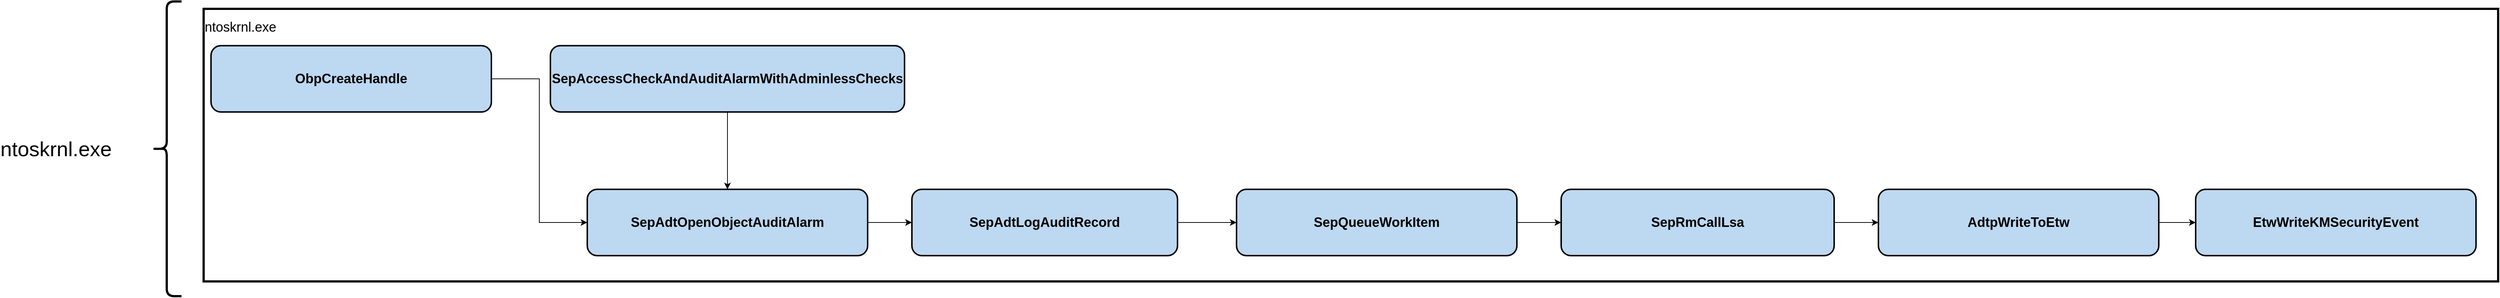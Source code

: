 <mxfile version="20.4.2" type="google"><diagram id="poxlj-P_RgxLfPWP54-z" name="Page-1"><mxGraphModel grid="1" page="1" gridSize="10" guides="1" tooltips="1" connect="1" arrows="1" fold="1" pageScale="1" pageWidth="850" pageHeight="1100" math="0" shadow="0"><root><mxCell id="0"/><mxCell id="1" parent="0"/><mxCell id="iHmKDGYMBK2WBkKhGLGF-6" value="&lt;span style=&quot;font-size: 28px;&quot;&gt;ntoskrnl.exe&lt;/span&gt;" style="text;html=1;strokeColor=none;fillColor=none;align=center;verticalAlign=middle;whiteSpace=wrap;rounded=0;" vertex="1" parent="1"><mxGeometry x="540" y="685" width="60" height="30" as="geometry"/></mxCell><mxCell id="iHmKDGYMBK2WBkKhGLGF-7" value="" style="shape=curlyBracket;whiteSpace=wrap;html=1;rounded=1;fontSize=20;strokeWidth=3;" vertex="1" parent="1"><mxGeometry x="700" y="500" width="40" height="400" as="geometry"/></mxCell><mxCell id="iHmKDGYMBK2WBkKhGLGF-8" value="" style="rounded=0;whiteSpace=wrap;html=1;fontSize=20;strokeWidth=3;" vertex="1" parent="1"><mxGeometry x="770" y="510" width="3110" height="370" as="geometry"/></mxCell><mxCell id="iHmKDGYMBK2WBkKhGLGF-9" value="&lt;font style=&quot;font-size: 18px;&quot;&gt;ntoskrnl.exe&lt;/font&gt;" style="text;html=1;strokeColor=none;fillColor=none;align=center;verticalAlign=middle;whiteSpace=wrap;rounded=0;" vertex="1" parent="1"><mxGeometry x="790" y="520" width="60" height="30" as="geometry"/></mxCell><mxCell id="iHmKDGYMBK2WBkKhGLGF-26" style="edgeStyle=orthogonalEdgeStyle;rounded=0;orthogonalLoop=1;jettySize=auto;html=1;entryX=0;entryY=0.5;entryDx=0;entryDy=0;" edge="1" parent="1" source="iHmKDGYMBK2WBkKhGLGF-11" target="iHmKDGYMBK2WBkKhGLGF-25"><mxGeometry relative="1" as="geometry"/></mxCell><mxCell id="iHmKDGYMBK2WBkKhGLGF-11" value="&lt;b&gt;SepRmCallLsa&lt;/b&gt;" style="rounded=1;whiteSpace=wrap;html=1;fontSize=18;strokeWidth=2;fillColor=#BDD8F1;" vertex="1" parent="1"><mxGeometry x="2610" y="755" width="370" height="90" as="geometry"/></mxCell><mxCell id="iHmKDGYMBK2WBkKhGLGF-12" style="edgeStyle=orthogonalEdgeStyle;rounded=0;orthogonalLoop=1;jettySize=auto;html=1;entryX=0;entryY=0.5;entryDx=0;entryDy=0;" edge="1" parent="1" source="iHmKDGYMBK2WBkKhGLGF-13" target="iHmKDGYMBK2WBkKhGLGF-11"><mxGeometry relative="1" as="geometry"/></mxCell><mxCell id="iHmKDGYMBK2WBkKhGLGF-13" value="&lt;b&gt;SepQueueWorkItem&lt;/b&gt;" style="rounded=1;whiteSpace=wrap;html=1;fontSize=18;strokeWidth=2;fillColor=#BDD8F1;" vertex="1" parent="1"><mxGeometry x="2170" y="755" width="380" height="90" as="geometry"/></mxCell><mxCell id="iHmKDGYMBK2WBkKhGLGF-14" style="edgeStyle=orthogonalEdgeStyle;rounded=0;orthogonalLoop=1;jettySize=auto;html=1;entryX=0;entryY=0.5;entryDx=0;entryDy=0;" edge="1" parent="1" source="iHmKDGYMBK2WBkKhGLGF-15" target="iHmKDGYMBK2WBkKhGLGF-24"><mxGeometry relative="1" as="geometry"/></mxCell><mxCell id="iHmKDGYMBK2WBkKhGLGF-15" value="&lt;b&gt;SepAdtOpenObjectAuditAlarm&lt;/b&gt;" style="rounded=1;whiteSpace=wrap;html=1;fontSize=18;strokeWidth=2;fillColor=#BDD8F1;" vertex="1" parent="1"><mxGeometry x="1290" y="755" width="380" height="90" as="geometry"/></mxCell><mxCell id="iHmKDGYMBK2WBkKhGLGF-16" style="edgeStyle=orthogonalEdgeStyle;rounded=0;orthogonalLoop=1;jettySize=auto;html=1;exitX=1;exitY=0.5;exitDx=0;exitDy=0;entryX=0;entryY=0.5;entryDx=0;entryDy=0;" edge="1" parent="1" source="iHmKDGYMBK2WBkKhGLGF-17" target="iHmKDGYMBK2WBkKhGLGF-15"><mxGeometry relative="1" as="geometry"/></mxCell><mxCell id="iHmKDGYMBK2WBkKhGLGF-17" value="&lt;b&gt;ObpCreateHandle&lt;/b&gt;" style="rounded=1;whiteSpace=wrap;html=1;fontSize=18;strokeWidth=2;fillColor=#BDD8F1;" vertex="1" parent="1"><mxGeometry x="780" y="560" width="380" height="90" as="geometry"/></mxCell><mxCell id="iHmKDGYMBK2WBkKhGLGF-23" style="edgeStyle=orthogonalEdgeStyle;rounded=0;orthogonalLoop=1;jettySize=auto;html=1;entryX=0;entryY=0.5;entryDx=0;entryDy=0;" edge="1" parent="1" source="iHmKDGYMBK2WBkKhGLGF-24" target="iHmKDGYMBK2WBkKhGLGF-13"><mxGeometry relative="1" as="geometry"/></mxCell><mxCell id="iHmKDGYMBK2WBkKhGLGF-24" value="&lt;b&gt;SepAdtLogAuditRecord&lt;/b&gt;" style="rounded=1;whiteSpace=wrap;html=1;fontSize=18;strokeWidth=2;fillColor=#BDD8F1;" vertex="1" parent="1"><mxGeometry x="1730" y="755" width="360" height="90" as="geometry"/></mxCell><mxCell id="iHmKDGYMBK2WBkKhGLGF-28" style="edgeStyle=orthogonalEdgeStyle;rounded=0;orthogonalLoop=1;jettySize=auto;html=1;entryX=0;entryY=0.5;entryDx=0;entryDy=0;" edge="1" parent="1" source="iHmKDGYMBK2WBkKhGLGF-25" target="iHmKDGYMBK2WBkKhGLGF-27"><mxGeometry relative="1" as="geometry"/></mxCell><mxCell id="iHmKDGYMBK2WBkKhGLGF-25" value="&lt;b&gt;AdtpWriteToEtw&lt;/b&gt;" style="rounded=1;whiteSpace=wrap;html=1;fontSize=18;strokeWidth=2;fillColor=#BDD8F1;" vertex="1" parent="1"><mxGeometry x="3040" y="755" width="380" height="90" as="geometry"/></mxCell><mxCell id="iHmKDGYMBK2WBkKhGLGF-27" value="&lt;b&gt;EtwWriteKMSecurityEvent&lt;/b&gt;" style="rounded=1;whiteSpace=wrap;html=1;fontSize=18;strokeWidth=2;fillColor=#BDD8F1;" vertex="1" parent="1"><mxGeometry x="3470" y="755" width="380" height="90" as="geometry"/></mxCell><mxCell id="jooAdrZxFckO-FhYzMSX-2" style="edgeStyle=orthogonalEdgeStyle;rounded=0;orthogonalLoop=1;jettySize=auto;html=1;" edge="1" parent="1" source="jooAdrZxFckO-FhYzMSX-1" target="iHmKDGYMBK2WBkKhGLGF-15"><mxGeometry relative="1" as="geometry"/></mxCell><mxCell id="jooAdrZxFckO-FhYzMSX-1" value="&lt;b&gt;SepAccessCheckAndAuditAlarmWithAdminlessChecks&lt;/b&gt;" style="rounded=1;whiteSpace=wrap;html=1;fontSize=18;strokeWidth=2;fillColor=#BDD8F1;" vertex="1" parent="1"><mxGeometry x="1240" y="560" width="480" height="90" as="geometry"/></mxCell></root></mxGraphModel></diagram></mxfile>